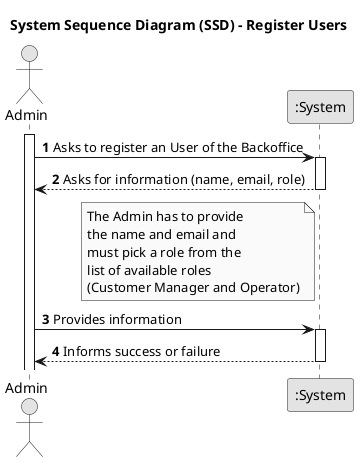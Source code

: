 @startuml
skinparam monochrome true
skinparam packageStyle rectangle
skinparam shadowing false

title System Sequence Diagram (SSD) - Register Users

autonumber

actor "Admin" as Admin
participant ":System" as System

activate Admin

    Admin -> System : Asks to register an User of the Backoffice
    activate System

        System --> Admin : Asks for information (name, email, role)
        note left System : The Admin has to provide \nthe name and email and \nmust pick a role from the \nlist of available roles \n(Customer Manager and Operator)

    deactivate System

    Admin -> System : Provides information
    activate System

        System --> Admin : Informs success or failure

    deactivate System

@enduml